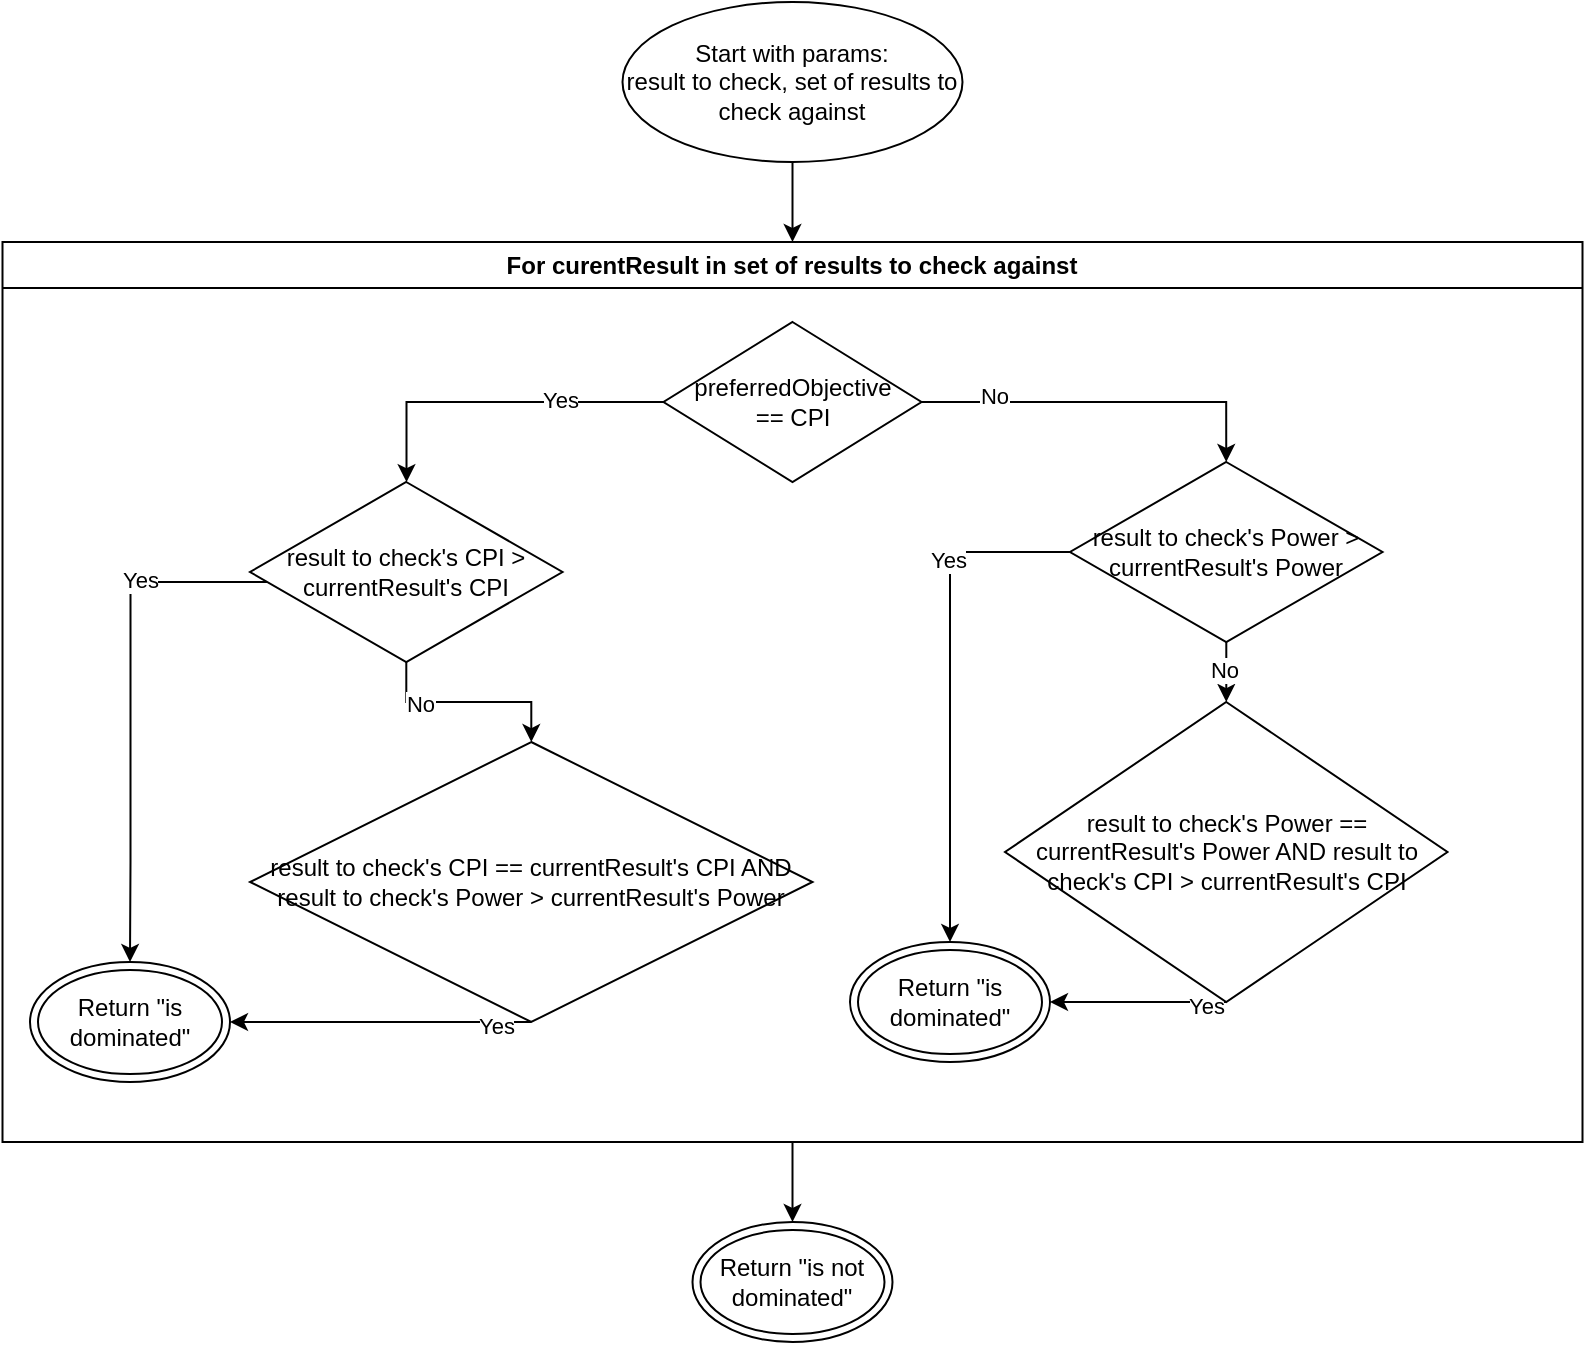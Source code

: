<mxfile version="25.0.1" pages="2">
  <diagram name="Is Dominated" id="QXsHcMI8l-RTugOTovRQ">
    <mxGraphModel dx="844" dy="494" grid="1" gridSize="10" guides="1" tooltips="1" connect="1" arrows="1" fold="1" page="1" pageScale="1" pageWidth="850" pageHeight="1100" math="0" shadow="0">
      <root>
        <mxCell id="0" />
        <mxCell id="1" parent="0" />
        <mxCell id="97ehpHtg4aR0LzVz1HX--1" style="edgeStyle=orthogonalEdgeStyle;rounded=0;orthogonalLoop=1;jettySize=auto;html=1;" edge="1" parent="1" source="97ehpHtg4aR0LzVz1HX--2" target="97ehpHtg4aR0LzVz1HX--4">
          <mxGeometry relative="1" as="geometry" />
        </mxCell>
        <mxCell id="97ehpHtg4aR0LzVz1HX--2" value="Start with params:&lt;br&gt;result to check, set of results to check against" style="ellipse;whiteSpace=wrap;html=1;" vertex="1" parent="1">
          <mxGeometry x="326.25" y="20" width="170" height="80" as="geometry" />
        </mxCell>
        <mxCell id="97ehpHtg4aR0LzVz1HX--3" value="" style="edgeStyle=orthogonalEdgeStyle;rounded=0;orthogonalLoop=1;jettySize=auto;html=1;" edge="1" parent="1" source="97ehpHtg4aR0LzVz1HX--4" target="97ehpHtg4aR0LzVz1HX--13">
          <mxGeometry relative="1" as="geometry" />
        </mxCell>
        <mxCell id="97ehpHtg4aR0LzVz1HX--4" value="For curentResult in set of results to check against" style="swimlane;whiteSpace=wrap;html=1;" vertex="1" parent="1">
          <mxGeometry x="16.25" y="140" width="790" height="450" as="geometry">
            <mxRectangle x="227.5" y="140" width="220" height="30" as="alternateBounds" />
          </mxGeometry>
        </mxCell>
        <mxCell id="97ehpHtg4aR0LzVz1HX--5" value="Return &quot;is dominated&quot;" style="ellipse;shape=doubleEllipse;whiteSpace=wrap;html=1;" vertex="1" parent="97ehpHtg4aR0LzVz1HX--4">
          <mxGeometry x="13.75" y="360" width="100" height="60" as="geometry" />
        </mxCell>
        <mxCell id="97ehpHtg4aR0LzVz1HX--24" style="edgeStyle=orthogonalEdgeStyle;rounded=0;orthogonalLoop=1;jettySize=auto;html=1;" edge="1" parent="97ehpHtg4aR0LzVz1HX--4" source="97ehpHtg4aR0LzVz1HX--14" target="97ehpHtg4aR0LzVz1HX--15">
          <mxGeometry relative="1" as="geometry">
            <Array as="points">
              <mxPoint x="202" y="80" />
            </Array>
          </mxGeometry>
        </mxCell>
        <mxCell id="97ehpHtg4aR0LzVz1HX--25" value="Yes" style="edgeLabel;html=1;align=center;verticalAlign=middle;resizable=0;points=[];" vertex="1" connectable="0" parent="97ehpHtg4aR0LzVz1HX--24">
          <mxGeometry x="-0.386" y="-1" relative="1" as="geometry">
            <mxPoint as="offset" />
          </mxGeometry>
        </mxCell>
        <mxCell id="97ehpHtg4aR0LzVz1HX--46" style="edgeStyle=orthogonalEdgeStyle;rounded=0;orthogonalLoop=1;jettySize=auto;html=1;entryX=0.5;entryY=0;entryDx=0;entryDy=0;" edge="1" parent="97ehpHtg4aR0LzVz1HX--4" source="97ehpHtg4aR0LzVz1HX--14" target="97ehpHtg4aR0LzVz1HX--42">
          <mxGeometry relative="1" as="geometry" />
        </mxCell>
        <mxCell id="97ehpHtg4aR0LzVz1HX--47" value="No" style="edgeLabel;html=1;align=center;verticalAlign=middle;resizable=0;points=[];" vertex="1" connectable="0" parent="97ehpHtg4aR0LzVz1HX--46">
          <mxGeometry x="-0.613" y="3" relative="1" as="geometry">
            <mxPoint as="offset" />
          </mxGeometry>
        </mxCell>
        <mxCell id="97ehpHtg4aR0LzVz1HX--14" value="preferredObjective&lt;div&gt;== CPI&lt;/div&gt;" style="rhombus;whiteSpace=wrap;html=1;" vertex="1" parent="97ehpHtg4aR0LzVz1HX--4">
          <mxGeometry x="330.5" y="40" width="129" height="80" as="geometry" />
        </mxCell>
        <mxCell id="97ehpHtg4aR0LzVz1HX--16" style="edgeStyle=orthogonalEdgeStyle;rounded=0;orthogonalLoop=1;jettySize=auto;html=1;entryX=0.5;entryY=0;entryDx=0;entryDy=0;" edge="1" parent="97ehpHtg4aR0LzVz1HX--4" source="97ehpHtg4aR0LzVz1HX--15" target="97ehpHtg4aR0LzVz1HX--5">
          <mxGeometry relative="1" as="geometry">
            <Array as="points">
              <mxPoint x="64" y="170" />
              <mxPoint x="64" y="310" />
            </Array>
          </mxGeometry>
        </mxCell>
        <mxCell id="97ehpHtg4aR0LzVz1HX--17" value="Yes" style="edgeLabel;html=1;align=center;verticalAlign=middle;resizable=0;points=[];" vertex="1" connectable="0" parent="97ehpHtg4aR0LzVz1HX--16">
          <mxGeometry x="-0.503" y="-1" relative="1" as="geometry">
            <mxPoint as="offset" />
          </mxGeometry>
        </mxCell>
        <mxCell id="97ehpHtg4aR0LzVz1HX--19" value="" style="edgeStyle=orthogonalEdgeStyle;rounded=0;orthogonalLoop=1;jettySize=auto;html=1;" edge="1" parent="97ehpHtg4aR0LzVz1HX--4" source="97ehpHtg4aR0LzVz1HX--15" target="97ehpHtg4aR0LzVz1HX--21">
          <mxGeometry relative="1" as="geometry">
            <mxPoint x="192.75" y="240" as="targetPoint" />
          </mxGeometry>
        </mxCell>
        <mxCell id="97ehpHtg4aR0LzVz1HX--20" value="No" style="edgeLabel;html=1;align=center;verticalAlign=middle;resizable=0;points=[];" vertex="1" connectable="0" parent="97ehpHtg4aR0LzVz1HX--19">
          <mxGeometry x="-0.47" y="-1" relative="1" as="geometry">
            <mxPoint as="offset" />
          </mxGeometry>
        </mxCell>
        <mxCell id="97ehpHtg4aR0LzVz1HX--15" value="result to check&#39;s CPI &amp;gt; currentResult&#39;s CPI" style="rhombus;whiteSpace=wrap;html=1;" vertex="1" parent="97ehpHtg4aR0LzVz1HX--4">
          <mxGeometry x="123.75" y="120" width="156.25" height="90" as="geometry" />
        </mxCell>
        <mxCell id="97ehpHtg4aR0LzVz1HX--22" style="edgeStyle=orthogonalEdgeStyle;rounded=0;orthogonalLoop=1;jettySize=auto;html=1;entryX=1;entryY=0.5;entryDx=0;entryDy=0;exitX=0.5;exitY=1;exitDx=0;exitDy=0;" edge="1" parent="97ehpHtg4aR0LzVz1HX--4" source="97ehpHtg4aR0LzVz1HX--21" target="97ehpHtg4aR0LzVz1HX--5">
          <mxGeometry relative="1" as="geometry">
            <Array as="points">
              <mxPoint x="202" y="390" />
            </Array>
          </mxGeometry>
        </mxCell>
        <mxCell id="97ehpHtg4aR0LzVz1HX--23" value="Yes" style="edgeLabel;html=1;align=center;verticalAlign=middle;resizable=0;points=[];" vertex="1" connectable="0" parent="97ehpHtg4aR0LzVz1HX--22">
          <mxGeometry x="-0.761" y="2" relative="1" as="geometry">
            <mxPoint as="offset" />
          </mxGeometry>
        </mxCell>
        <mxCell id="97ehpHtg4aR0LzVz1HX--21" value="result to check&#39;s CPI == currentResult&#39;s CPI AND result to check&#39;s Power &amp;gt; currentResult&#39;s Power" style="rhombus;whiteSpace=wrap;html=1;" vertex="1" parent="97ehpHtg4aR0LzVz1HX--4">
          <mxGeometry x="123.75" y="250" width="281.25" height="140" as="geometry" />
        </mxCell>
        <mxCell id="97ehpHtg4aR0LzVz1HX--37" value="Return &quot;is dominated&quot;" style="ellipse;shape=doubleEllipse;whiteSpace=wrap;html=1;" vertex="1" parent="97ehpHtg4aR0LzVz1HX--4">
          <mxGeometry x="423.75" y="350" width="100" height="60" as="geometry" />
        </mxCell>
        <mxCell id="97ehpHtg4aR0LzVz1HX--38" style="edgeStyle=orthogonalEdgeStyle;rounded=0;orthogonalLoop=1;jettySize=auto;html=1;entryX=0.5;entryY=0;entryDx=0;entryDy=0;exitX=0;exitY=0.5;exitDx=0;exitDy=0;" edge="1" parent="97ehpHtg4aR0LzVz1HX--4" source="97ehpHtg4aR0LzVz1HX--42" target="97ehpHtg4aR0LzVz1HX--37">
          <mxGeometry relative="1" as="geometry">
            <Array as="points">
              <mxPoint x="474" y="155" />
            </Array>
          </mxGeometry>
        </mxCell>
        <mxCell id="97ehpHtg4aR0LzVz1HX--39" value="Yes" style="edgeLabel;html=1;align=center;verticalAlign=middle;resizable=0;points=[];" vertex="1" connectable="0" parent="97ehpHtg4aR0LzVz1HX--38">
          <mxGeometry x="-0.503" y="-1" relative="1" as="geometry">
            <mxPoint as="offset" />
          </mxGeometry>
        </mxCell>
        <mxCell id="97ehpHtg4aR0LzVz1HX--40" value="" style="edgeStyle=orthogonalEdgeStyle;rounded=0;orthogonalLoop=1;jettySize=auto;html=1;" edge="1" parent="97ehpHtg4aR0LzVz1HX--4" source="97ehpHtg4aR0LzVz1HX--42" target="97ehpHtg4aR0LzVz1HX--45">
          <mxGeometry relative="1" as="geometry">
            <mxPoint x="602.75" y="230" as="targetPoint" />
          </mxGeometry>
        </mxCell>
        <mxCell id="97ehpHtg4aR0LzVz1HX--41" value="No" style="edgeLabel;html=1;align=center;verticalAlign=middle;resizable=0;points=[];" vertex="1" connectable="0" parent="97ehpHtg4aR0LzVz1HX--40">
          <mxGeometry x="-0.47" y="-1" relative="1" as="geometry">
            <mxPoint as="offset" />
          </mxGeometry>
        </mxCell>
        <mxCell id="97ehpHtg4aR0LzVz1HX--42" value="result to check&#39;s Power &amp;gt; currentResult&#39;s Power" style="rhombus;whiteSpace=wrap;html=1;" vertex="1" parent="97ehpHtg4aR0LzVz1HX--4">
          <mxGeometry x="533.75" y="110" width="156.25" height="90" as="geometry" />
        </mxCell>
        <mxCell id="97ehpHtg4aR0LzVz1HX--43" style="edgeStyle=orthogonalEdgeStyle;rounded=0;orthogonalLoop=1;jettySize=auto;html=1;entryX=1;entryY=0.5;entryDx=0;entryDy=0;exitX=0.5;exitY=1;exitDx=0;exitDy=0;" edge="1" parent="97ehpHtg4aR0LzVz1HX--4" source="97ehpHtg4aR0LzVz1HX--45" target="97ehpHtg4aR0LzVz1HX--37">
          <mxGeometry relative="1" as="geometry">
            <Array as="points">
              <mxPoint x="612" y="380" />
            </Array>
          </mxGeometry>
        </mxCell>
        <mxCell id="97ehpHtg4aR0LzVz1HX--44" value="Yes" style="edgeLabel;html=1;align=center;verticalAlign=middle;resizable=0;points=[];" vertex="1" connectable="0" parent="97ehpHtg4aR0LzVz1HX--43">
          <mxGeometry x="-0.761" y="2" relative="1" as="geometry">
            <mxPoint as="offset" />
          </mxGeometry>
        </mxCell>
        <mxCell id="97ehpHtg4aR0LzVz1HX--45" value="result to check&#39;s Power == currentResult&#39;s Power AND result to check&#39;s CPI &amp;gt; currentResult&#39;s CPI" style="rhombus;whiteSpace=wrap;html=1;" vertex="1" parent="97ehpHtg4aR0LzVz1HX--4">
          <mxGeometry x="501.25" y="230" width="221.25" height="150" as="geometry" />
        </mxCell>
        <mxCell id="97ehpHtg4aR0LzVz1HX--13" value="Return &quot;is not dominated&quot;" style="ellipse;shape=doubleEllipse;whiteSpace=wrap;html=1;" vertex="1" parent="1">
          <mxGeometry x="361.25" y="630" width="100" height="60" as="geometry" />
        </mxCell>
      </root>
    </mxGraphModel>
  </diagram>
  <diagram id="cyJTToYvpqUrVBUiyhdi" name="Init">
    <mxGraphModel dx="1434" dy="839" grid="1" gridSize="10" guides="1" tooltips="1" connect="1" arrows="1" fold="1" page="1" pageScale="1" pageWidth="850" pageHeight="1100" math="0" shadow="0">
      <root>
        <mxCell id="0" />
        <mxCell id="1" parent="0" />
        <mxCell id="BymyLKoXFA14vJu423xv-1" value="" style="edgeStyle=orthogonalEdgeStyle;rounded=0;orthogonalLoop=1;jettySize=auto;html=1;" edge="1" parent="1" source="BymyLKoXFA14vJu423xv-2" target="BymyLKoXFA14vJu423xv-4">
          <mxGeometry relative="1" as="geometry" />
        </mxCell>
        <mxCell id="BymyLKoXFA14vJu423xv-2" value="Start with param&lt;div&gt;preferredObjective&lt;/div&gt;" style="ellipse;whiteSpace=wrap;html=1;" vertex="1" parent="1">
          <mxGeometry x="360" y="30" width="120" height="80" as="geometry" />
        </mxCell>
        <mxCell id="BymyLKoXFA14vJu423xv-3" value="" style="edgeStyle=orthogonalEdgeStyle;rounded=0;orthogonalLoop=1;jettySize=auto;html=1;" edge="1" parent="1" source="BymyLKoXFA14vJu423xv-4" target="BymyLKoXFA14vJu423xv-5">
          <mxGeometry relative="1" as="geometry" />
        </mxCell>
        <mxCell id="BymyLKoXFA14vJu423xv-4" value="Copy preferredObjective locally" style="rounded=0;whiteSpace=wrap;html=1;" vertex="1" parent="1">
          <mxGeometry x="360" y="160" width="120" height="60" as="geometry" />
        </mxCell>
        <mxCell id="BymyLKoXFA14vJu423xv-5" value="END" style="ellipse;shape=doubleEllipse;whiteSpace=wrap;html=1;" vertex="1" parent="1">
          <mxGeometry x="370" y="270" width="100" height="60" as="geometry" />
        </mxCell>
      </root>
    </mxGraphModel>
  </diagram>
</mxfile>
